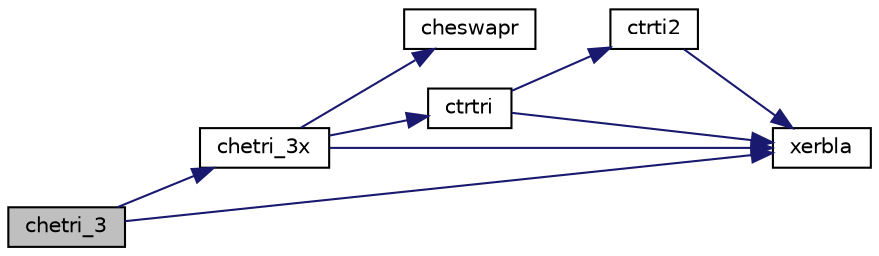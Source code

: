 digraph "chetri_3"
{
 // LATEX_PDF_SIZE
  edge [fontname="Helvetica",fontsize="10",labelfontname="Helvetica",labelfontsize="10"];
  node [fontname="Helvetica",fontsize="10",shape=record];
  rankdir="LR";
  Node1 [label="chetri_3",height=0.2,width=0.4,color="black", fillcolor="grey75", style="filled", fontcolor="black",tooltip="CHETRI_3"];
  Node1 -> Node2 [color="midnightblue",fontsize="10",style="solid",fontname="Helvetica"];
  Node2 [label="chetri_3x",height=0.2,width=0.4,color="black", fillcolor="white", style="filled",URL="$chetri__3x_8f.html#a150cfe168271fdd7c67e0be57597c530",tooltip="CHETRI_3X"];
  Node2 -> Node3 [color="midnightblue",fontsize="10",style="solid",fontname="Helvetica"];
  Node3 [label="cheswapr",height=0.2,width=0.4,color="black", fillcolor="white", style="filled",URL="$cheswapr_8f.html#a955ef3394562af1ae4ae2d113e4423bd",tooltip="CHESWAPR applies an elementary permutation on the rows and columns of a Hermitian matrix."];
  Node2 -> Node4 [color="midnightblue",fontsize="10",style="solid",fontname="Helvetica"];
  Node4 [label="ctrtri",height=0.2,width=0.4,color="black", fillcolor="white", style="filled",URL="$ctrtri_8f.html#ad08962e5806175e6e372db349a963ecc",tooltip="CTRTRI"];
  Node4 -> Node5 [color="midnightblue",fontsize="10",style="solid",fontname="Helvetica"];
  Node5 [label="ctrti2",height=0.2,width=0.4,color="black", fillcolor="white", style="filled",URL="$ctrti2_8f.html#ae7ae073f804087edaf233005a6553d94",tooltip="CTRTI2 computes the inverse of a triangular matrix (unblocked algorithm)."];
  Node5 -> Node6 [color="midnightblue",fontsize="10",style="solid",fontname="Helvetica"];
  Node6 [label="xerbla",height=0.2,width=0.4,color="black", fillcolor="white", style="filled",URL="$xerbla_8f.html#a377ee61015baf8dea7770b3a404b1c07",tooltip="XERBLA"];
  Node4 -> Node6 [color="midnightblue",fontsize="10",style="solid",fontname="Helvetica"];
  Node2 -> Node6 [color="midnightblue",fontsize="10",style="solid",fontname="Helvetica"];
  Node1 -> Node6 [color="midnightblue",fontsize="10",style="solid",fontname="Helvetica"];
}

